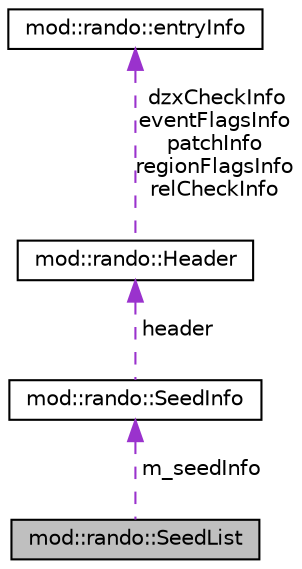 digraph "mod::rando::SeedList"
{
 // LATEX_PDF_SIZE
  edge [fontname="Helvetica",fontsize="10",labelfontname="Helvetica",labelfontsize="10"];
  node [fontname="Helvetica",fontsize="10",shape=record];
  Node1 [label="mod::rando::SeedList",height=0.2,width=0.4,color="black", fillcolor="grey75", style="filled", fontcolor="black",tooltip=" "];
  Node2 -> Node1 [dir="back",color="darkorchid3",fontsize="10",style="dashed",label=" m_seedInfo" ,fontname="Helvetica"];
  Node2 [label="mod::rando::SeedInfo",height=0.2,width=0.4,color="black", fillcolor="white", style="filled",URL="$d0/d06/structmod_1_1rando_1_1SeedInfo.html",tooltip=" "];
  Node3 -> Node2 [dir="back",color="darkorchid3",fontsize="10",style="dashed",label=" header" ,fontname="Helvetica"];
  Node3 [label="mod::rando::Header",height=0.2,width=0.4,color="black", fillcolor="white", style="filled",URL="$de/d1d/structmod_1_1rando_1_1Header.html",tooltip=" "];
  Node4 -> Node3 [dir="back",color="darkorchid3",fontsize="10",style="dashed",label=" dzxCheckInfo\neventFlagsInfo\npatchInfo\nregionFlagsInfo\nrelCheckInfo" ,fontname="Helvetica"];
  Node4 [label="mod::rando::entryInfo",height=0.2,width=0.4,color="black", fillcolor="white", style="filled",URL="$d9/d9e/structmod_1_1rando_1_1entryInfo.html",tooltip="Optional functions that have to be executed once and patch/modify the game code."];
}
